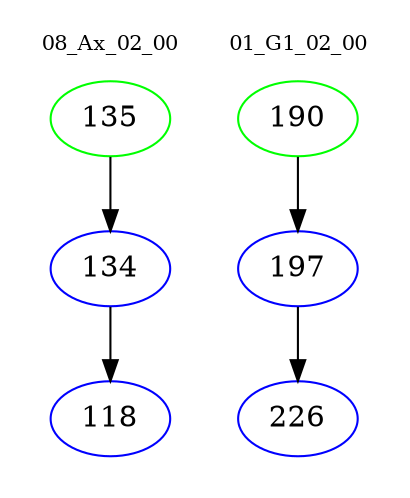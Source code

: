 digraph{
subgraph cluster_0 {
color = white
label = "08_Ax_02_00";
fontsize=10;
T0_135 [label="135", color="green"]
T0_135 -> T0_134 [color="black"]
T0_134 [label="134", color="blue"]
T0_134 -> T0_118 [color="black"]
T0_118 [label="118", color="blue"]
}
subgraph cluster_1 {
color = white
label = "01_G1_02_00";
fontsize=10;
T1_190 [label="190", color="green"]
T1_190 -> T1_197 [color="black"]
T1_197 [label="197", color="blue"]
T1_197 -> T1_226 [color="black"]
T1_226 [label="226", color="blue"]
}
}
